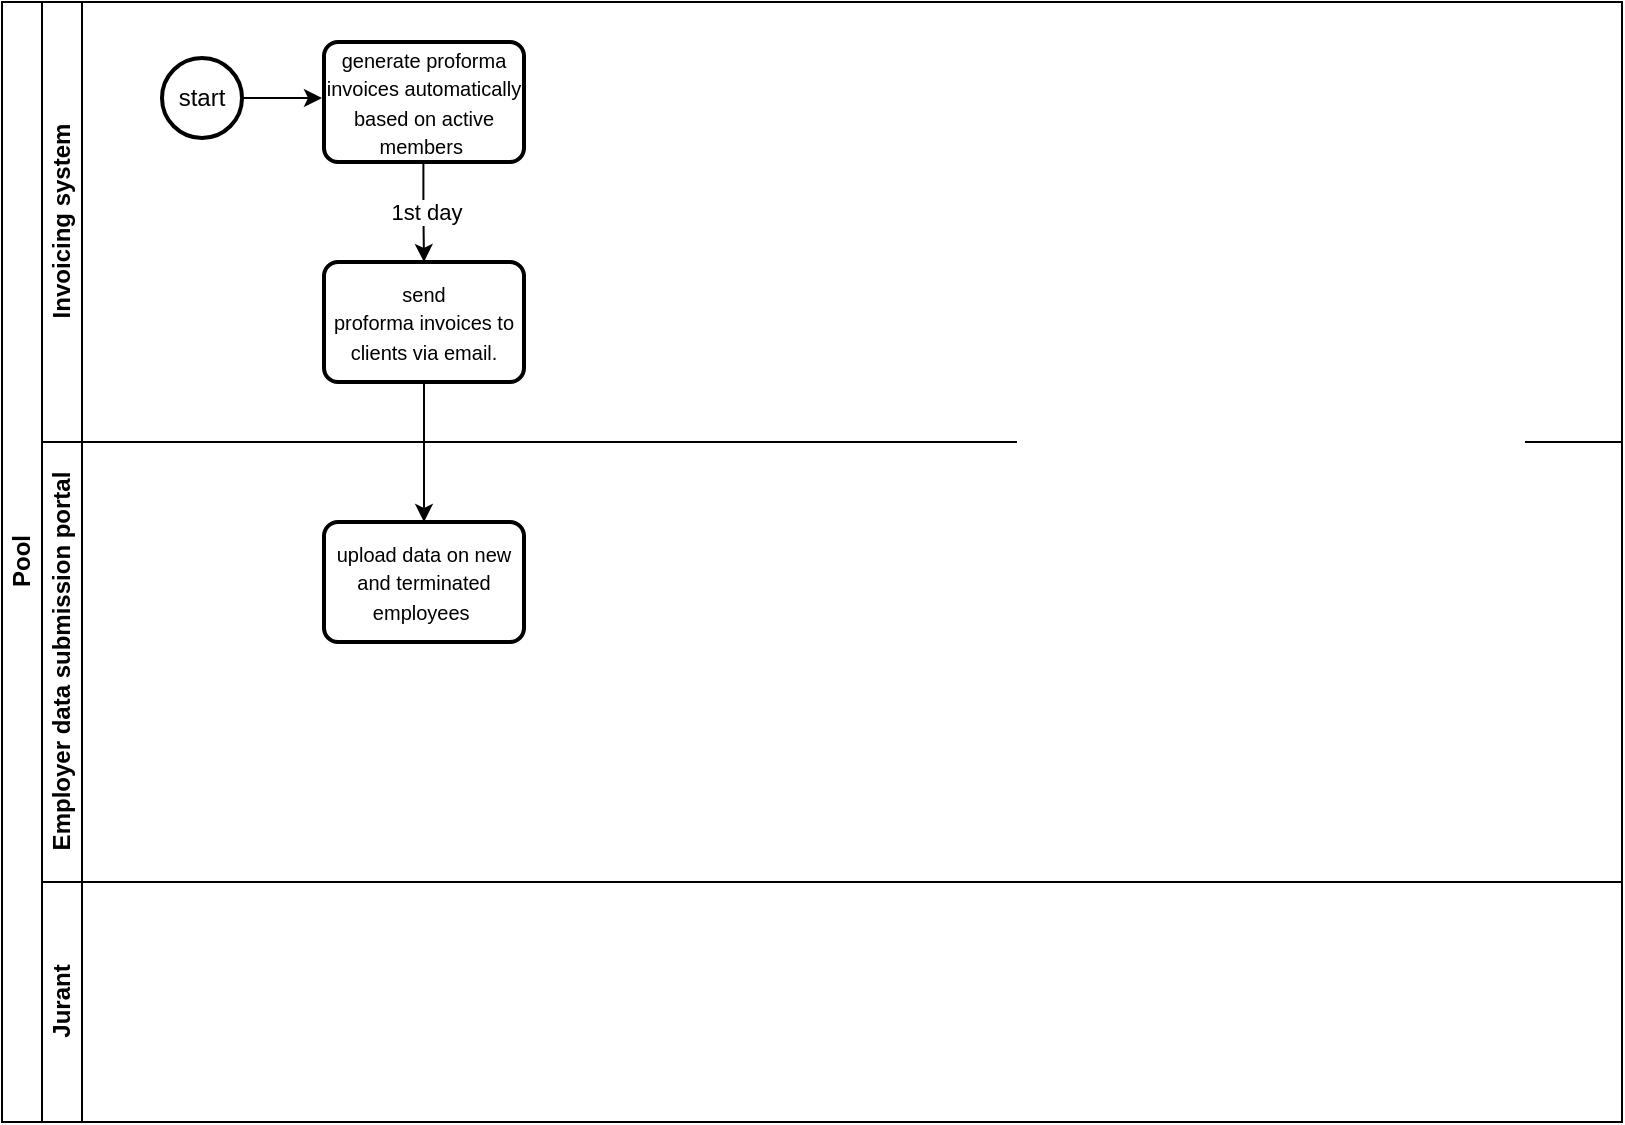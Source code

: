 <mxfile version="26.0.16">
  <diagram id="prtHgNgQTEPvFCAcTncT" name="Page-1">
    <mxGraphModel dx="794" dy="454" grid="1" gridSize="10" guides="1" tooltips="1" connect="1" arrows="1" fold="1" page="1" pageScale="1" pageWidth="827" pageHeight="1169" math="0" shadow="0">
      <root>
        <mxCell id="0" />
        <mxCell id="1" parent="0" />
        <mxCell id="dNxyNK7c78bLwvsdeMH5-19" value="Pool" style="swimlane;html=1;childLayout=stackLayout;resizeParent=1;resizeParentMax=0;horizontal=0;startSize=20;horizontalStack=0;" parent="1" vertex="1">
          <mxGeometry x="120" y="120" width="810" height="560" as="geometry" />
        </mxCell>
        <mxCell id="dNxyNK7c78bLwvsdeMH5-20" value="Invoicing system" style="swimlane;html=1;startSize=20;horizontal=0;" parent="dNxyNK7c78bLwvsdeMH5-19" vertex="1">
          <mxGeometry x="20" width="790" height="220" as="geometry" />
        </mxCell>
        <mxCell id="BcFGD0WW04qHaMd6meB6-11" style="edgeStyle=orthogonalEdgeStyle;rounded=0;orthogonalLoop=1;jettySize=auto;html=1;exitX=0.497;exitY=0.867;exitDx=0;exitDy=0;exitPerimeter=0;" edge="1" parent="dNxyNK7c78bLwvsdeMH5-20" source="BcFGD0WW04qHaMd6meB6-10">
          <mxGeometry relative="1" as="geometry">
            <mxPoint x="191" y="130" as="targetPoint" />
            <mxPoint x="191" y="91" as="sourcePoint" />
          </mxGeometry>
        </mxCell>
        <mxCell id="BcFGD0WW04qHaMd6meB6-12" value="1st day" style="edgeLabel;html=1;align=center;verticalAlign=middle;resizable=0;points=[];" vertex="1" connectable="0" parent="BcFGD0WW04qHaMd6meB6-11">
          <mxGeometry x="0.098" y="1" relative="1" as="geometry">
            <mxPoint as="offset" />
          </mxGeometry>
        </mxCell>
        <mxCell id="BcFGD0WW04qHaMd6meB6-10" value="&lt;span style=&quot;font-family: Aptos, sans-serif;&quot; lang=&quot;EN-US&quot;&gt;&lt;font style=&quot;font-size: 10px;&quot;&gt;generate proforma invoices automatically based on active members&amp;nbsp;&lt;/font&gt;&lt;/span&gt;" style="rounded=1;whiteSpace=wrap;html=1;absoluteArcSize=1;arcSize=14;strokeWidth=2;" vertex="1" parent="dNxyNK7c78bLwvsdeMH5-20">
          <mxGeometry x="141" y="20" width="100" height="60" as="geometry" />
        </mxCell>
        <mxCell id="BcFGD0WW04qHaMd6meB6-16" style="edgeStyle=orthogonalEdgeStyle;rounded=0;orthogonalLoop=1;jettySize=auto;html=1;exitX=1;exitY=0.5;exitDx=0;exitDy=0;exitPerimeter=0;" edge="1" source="BcFGD0WW04qHaMd6meB6-17" parent="dNxyNK7c78bLwvsdeMH5-20">
          <mxGeometry relative="1" as="geometry">
            <mxPoint x="140" y="48" as="targetPoint" />
          </mxGeometry>
        </mxCell>
        <mxCell id="BcFGD0WW04qHaMd6meB6-17" value="start" style="strokeWidth=2;html=1;shape=mxgraph.flowchart.start_2;whiteSpace=wrap;" vertex="1" parent="dNxyNK7c78bLwvsdeMH5-20">
          <mxGeometry x="60" y="28" width="40" height="40" as="geometry" />
        </mxCell>
        <mxCell id="BcFGD0WW04qHaMd6meB6-21" style="edgeStyle=orthogonalEdgeStyle;rounded=0;orthogonalLoop=1;jettySize=auto;html=1;exitX=0.5;exitY=1;exitDx=0;exitDy=0;" edge="1" parent="dNxyNK7c78bLwvsdeMH5-20" source="BcFGD0WW04qHaMd6meB6-20">
          <mxGeometry relative="1" as="geometry">
            <mxPoint x="191" y="260" as="targetPoint" />
          </mxGeometry>
        </mxCell>
        <mxCell id="BcFGD0WW04qHaMd6meB6-20" value="&lt;span style=&quot;font-family: Aptos, sans-serif;&quot; lang=&quot;EN-US&quot;&gt;&lt;font style=&quot;font-size: 10px;&quot;&gt;send&lt;br&gt;proforma invoices to clients via email.&lt;/font&gt;&lt;/span&gt;" style="rounded=1;whiteSpace=wrap;html=1;absoluteArcSize=1;arcSize=14;strokeWidth=2;" vertex="1" parent="dNxyNK7c78bLwvsdeMH5-20">
          <mxGeometry x="141" y="130" width="100" height="60" as="geometry" />
        </mxCell>
        <mxCell id="dNxyNK7c78bLwvsdeMH5-21" value="Employer data submission portal" style="swimlane;html=1;startSize=20;horizontal=0;" parent="dNxyNK7c78bLwvsdeMH5-19" vertex="1">
          <mxGeometry x="20" y="220" width="790" height="220" as="geometry" />
        </mxCell>
        <mxCell id="BcFGD0WW04qHaMd6meB6-13" value="&lt;span style=&quot;font-family: Aptos, sans-serif;&quot; lang=&quot;EN-US&quot;&gt;&lt;font style=&quot;font-size: 10px;&quot;&gt;upload data on new and terminated employees&amp;nbsp;&lt;/font&gt;&lt;/span&gt;" style="rounded=1;whiteSpace=wrap;html=1;absoluteArcSize=1;arcSize=14;strokeWidth=2;" vertex="1" parent="dNxyNK7c78bLwvsdeMH5-21">
          <mxGeometry x="141" y="40" width="100" height="60" as="geometry" />
        </mxCell>
        <mxCell id="dNxyNK7c78bLwvsdeMH5-22" value="Jurant" style="swimlane;html=1;startSize=20;horizontal=0;" parent="dNxyNK7c78bLwvsdeMH5-19" vertex="1">
          <mxGeometry x="20" y="440" width="790" height="120" as="geometry" />
        </mxCell>
      </root>
    </mxGraphModel>
  </diagram>
</mxfile>
